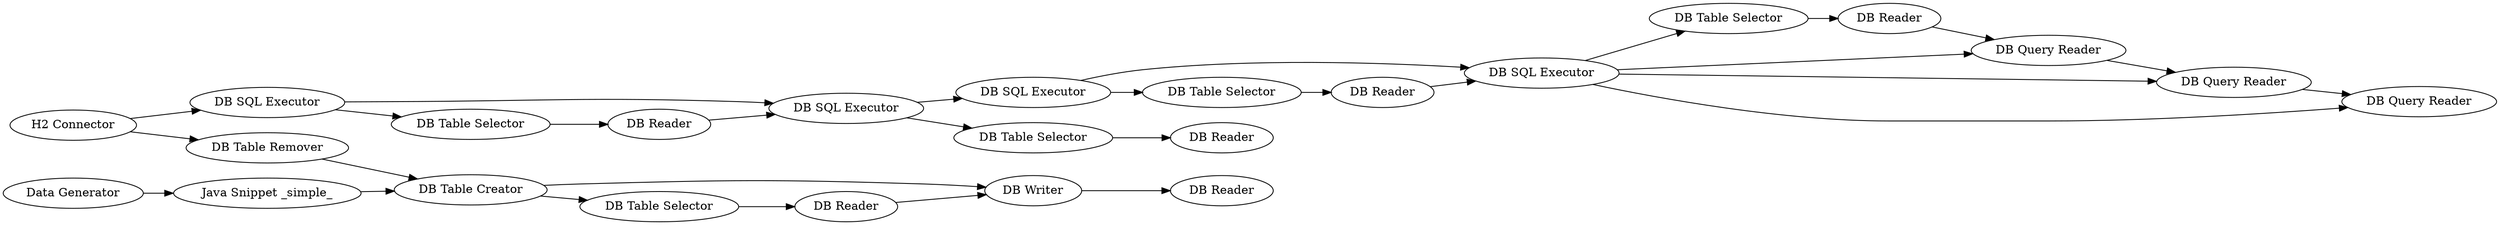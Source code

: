 digraph {
	"-1012229580848638150_1859" [label="DB SQL Executor"]
	"-1012229580848638150_70" [label="Data Generator"]
	"-1012229580848638150_1861" [label="DB Reader"]
	"-1012229580848638150_75" [label="DB Writer"]
	"-1012229580848638150_71" [label="DB Reader"]
	"-1012229580848638150_72" [label="DB Table Selector"]
	"-1012229580848638150_2" [label="H2 Connector"]
	"-1012229580848638150_1866" [label="DB Table Selector"]
	"-1012229580848638150_1871" [label="DB Table Creator"]
	"-1012229580848638150_76" [label="DB Reader"]
	"-1012229580848638150_73" [label="DB Table Selector"]
	"-1012229580848638150_1862" [label="DB SQL Executor"]
	"-1012229580848638150_1867" [label="DB Reader"]
	"-1012229580848638150_3" [label="DB SQL Executor"]
	"-1012229580848638150_1869" [label="DB Query Reader"]
	"-1012229580848638150_1864" [label="DB Reader"]
	"-1012229580848638150_1870" [label="DB Query Reader"]
	"-1012229580848638150_1873" [label="DB Query Reader"]
	"-1012229580848638150_1872" [label="Java Snippet _simple_"]
	"-1012229580848638150_1865" [label="DB SQL Executor"]
	"-1012229580848638150_1863" [label="DB Table Selector"]
	"-1012229580848638150_68" [label="DB Table Remover"]
	"-1012229580848638150_1860" [label="DB Table Selector"]
	"-1012229580848638150_74" [label="DB Reader"]
	"-1012229580848638150_2" -> "-1012229580848638150_68"
	"-1012229580848638150_75" -> "-1012229580848638150_76"
	"-1012229580848638150_1869" -> "-1012229580848638150_1870"
	"-1012229580848638150_1864" -> "-1012229580848638150_1865"
	"-1012229580848638150_3" -> "-1012229580848638150_73"
	"-1012229580848638150_1859" -> "-1012229580848638150_1862"
	"-1012229580848638150_1871" -> "-1012229580848638150_75"
	"-1012229580848638150_1871" -> "-1012229580848638150_72"
	"-1012229580848638150_3" -> "-1012229580848638150_1859"
	"-1012229580848638150_1866" -> "-1012229580848638150_1867"
	"-1012229580848638150_74" -> "-1012229580848638150_1859"
	"-1012229580848638150_1862" -> "-1012229580848638150_1863"
	"-1012229580848638150_73" -> "-1012229580848638150_74"
	"-1012229580848638150_1859" -> "-1012229580848638150_1860"
	"-1012229580848638150_68" -> "-1012229580848638150_1871"
	"-1012229580848638150_1865" -> "-1012229580848638150_1866"
	"-1012229580848638150_1870" -> "-1012229580848638150_1873"
	"-1012229580848638150_71" -> "-1012229580848638150_75"
	"-1012229580848638150_2" -> "-1012229580848638150_3"
	"-1012229580848638150_1860" -> "-1012229580848638150_1861"
	"-1012229580848638150_1863" -> "-1012229580848638150_1864"
	"-1012229580848638150_1867" -> "-1012229580848638150_1869"
	"-1012229580848638150_1865" -> "-1012229580848638150_1873"
	"-1012229580848638150_1862" -> "-1012229580848638150_1865"
	"-1012229580848638150_1872" -> "-1012229580848638150_1871"
	"-1012229580848638150_1865" -> "-1012229580848638150_1870"
	"-1012229580848638150_70" -> "-1012229580848638150_1872"
	"-1012229580848638150_1865" -> "-1012229580848638150_1869"
	"-1012229580848638150_72" -> "-1012229580848638150_71"
	rankdir=LR
}

